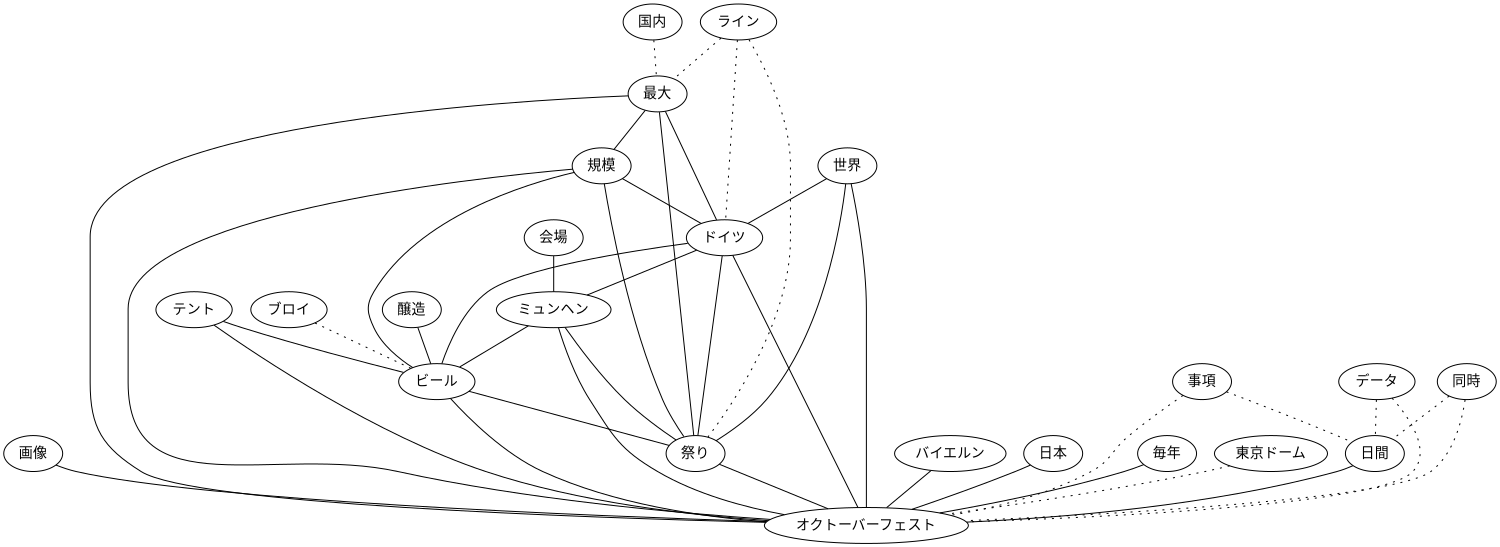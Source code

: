 graph keygraph {
graph [size="10,10"]
画像--オクトーバーフェスト
規模--ドイツ
ドイツ--ビール
テント--オクトーバーフェスト
会場--ミュンヘン
世界--ドイツ
最大--規模
規模--祭り
最大--オクトーバーフェスト
規模--ビール
最大--ドイツ
バイエルン--オクトーバーフェスト
ビール--祭り
最大--祭り
醸造--ビール
世界--祭り
世界--オクトーバーフェスト
ミュンヘン--ビール
日本--オクトーバーフェスト
規模--オクトーバーフェスト
日間--オクトーバーフェスト
ミュンヘン--祭り
ドイツ--ミュンヘン
祭り--オクトーバーフェスト
毎年--オクトーバーフェスト
ドイツ--祭り
テント--ビール
ミュンヘン--オクトーバーフェスト
ドイツ--オクトーバーフェスト
ビール--オクトーバーフェスト
東京ドーム--オクトーバーフェスト[style="dotted"]
事項--オクトーバーフェスト[style="dotted"]
ブロイ--ビール[style="dotted"]
ライン--最大[style="dotted"]
国内--最大[style="dotted"]
事項--日間[style="dotted"]
データ--オクトーバーフェスト[style="dotted"]
ライン--祭り[style="dotted"]
ライン--ドイツ[style="dotted"]
同時--オクトーバーフェスト[style="dotted"]
同時--日間[style="dotted"]
データ--日間[style="dotted"]
}